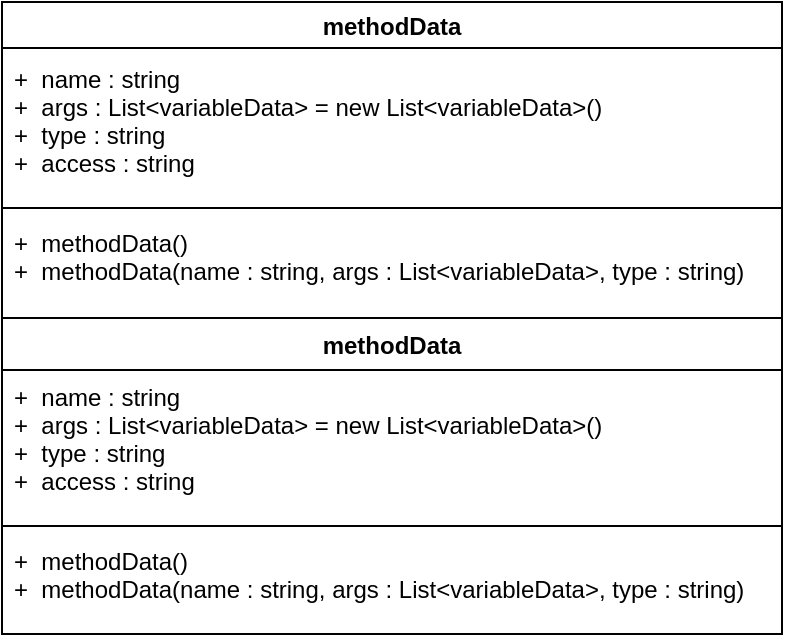 <mxfile version="18.0.0" type="github">
  <diagram id="E186S8RJVWjqXE9jLzbj" name="Page-1">
    <mxGraphModel dx="1822" dy="971" grid="1" gridSize="10" guides="1" tooltips="1" connect="1" arrows="1" fold="1" page="1" pageScale="1" pageWidth="827" pageHeight="1169" math="0" shadow="0">
      <root>
        <mxCell id="0" />
        <mxCell id="1" parent="0" />
        <mxCell id="3XCDnQiL7V9fduCvtsaL-13" value="methodData " style="swimlane; fontStyle = 1; align = center; verticalAlign = top; childLayout = stackLayout; horizontal = 1; startSize = 26; horizontalStack = 0; resizeParent = 1; resizeParentMax = 0; resizeLast = 0; collapsible = 1; marginBottom = 0; " vertex="1" parent="1">
          <mxGeometry width="390" height="158" as="geometry" />
        </mxCell>
        <mxCell id="3XCDnQiL7V9fduCvtsaL-14" value="+  name : string&#xa;+  args : List&lt;variableData&gt; = new List&lt;variableData&gt;() &#xa;+  type : string&#xa;+  access : string" style="text;strokeColor=none;fillColor=none;align=left;verticalAlign=top;spacingLeft=4;spacingRight=4;overflow=hidden;rotatable=0;points=[[0,0.5],[1,0.5]];portConstraint=eastwest;" vertex="1" parent="3XCDnQiL7V9fduCvtsaL-13">
          <mxGeometry y="25" width="390" height="74" as="geometry" />
        </mxCell>
        <mxCell id="3XCDnQiL7V9fduCvtsaL-15" value="" style="line;strokeWidth=1;fillColor = none; align = left; verticalAlign = middle; spacingTop = -1; spacingLeft = 3; spacingRight = 3; rotatable = 0; labelPosition = right; points =[]; portConstraint = eastwest; strokeWidth = 1;" vertex="1" parent="3XCDnQiL7V9fduCvtsaL-13">
          <mxGeometry y="99" width="390" height="8" as="geometry" />
        </mxCell>
        <mxCell id="3XCDnQiL7V9fduCvtsaL-16" value="+  methodData()&#xa;+  methodData(name : string, args : List&lt;variableData&gt;, type : string)" style="text;strokeColor=none;fillColor=none;align=left;verticalAlign=top;spacingLeft=4;spacingRight=4;overflow=hidden;rotatable=0;points=[[0,0.5],[1,0.5]];portConstraint=eastwest;resizeWidth=1;connectable=0;imageAspect=0;" vertex="1" parent="3XCDnQiL7V9fduCvtsaL-13">
          <mxGeometry y="107" width="380" height="46" as="geometry" />
        </mxCell>
        <mxCell id="3XCDnQiL7V9fduCvtsaL-42" value="methodData" style="swimlane;fontStyle=1;align=center;verticalAlign=top;childLayout=stackLayout;horizontal=1;startSize=26;horizontalStack=0;resizeParent=1;resizeParentMax=0;resizeLast=0;collapsible=1;marginBottom=0;" vertex="1" parent="1">
          <mxGeometry y="158" width="390" height="158" as="geometry" />
        </mxCell>
        <mxCell id="3XCDnQiL7V9fduCvtsaL-43" value="+  name : string&#xa;+  args : List&lt;variableData&gt; = new List&lt;variableData&gt;()&#xa;+  type : string&#xa;+  access : string" style="text;strokeColor=none;fillColor=none;align=left;verticalAlign=top;spacingLeft=4;spacingRight=4;overflow=hidden;rotatable=0;points=[[0,0.5],[1,0.5]];portConstraint=eastwest;" vertex="1" parent="3XCDnQiL7V9fduCvtsaL-42">
          <mxGeometry y="26" width="390" height="74" as="geometry" />
        </mxCell>
        <mxCell id="3XCDnQiL7V9fduCvtsaL-44" value="" style="line;strokeWidth=1;fillColor=none;align=left;verticalAlign=middle;spacingTop=-1;spacingLeft=3;spacingRight=3;rotatable=0;labelPosition=right;points=[];portConstraint=eastwest;" vertex="1" parent="3XCDnQiL7V9fduCvtsaL-42">
          <mxGeometry y="100" width="390" height="8" as="geometry" />
        </mxCell>
        <mxCell id="3XCDnQiL7V9fduCvtsaL-45" value="+  methodData()&#xa;+  methodData(name : string, args : List&lt;variableData&gt;, type : string)" style="text;strokeColor=none;fillColor=none;align=left;verticalAlign=top;spacingLeft=4;spacingRight=4;overflow=hidden;rotatable=0;points=[[0,0.5],[1,0.5]];portConstraint=eastwest;" vertex="1" parent="3XCDnQiL7V9fduCvtsaL-42">
          <mxGeometry y="108" width="390" height="50" as="geometry" />
        </mxCell>
      </root>
    </mxGraphModel>
  </diagram>
</mxfile>
